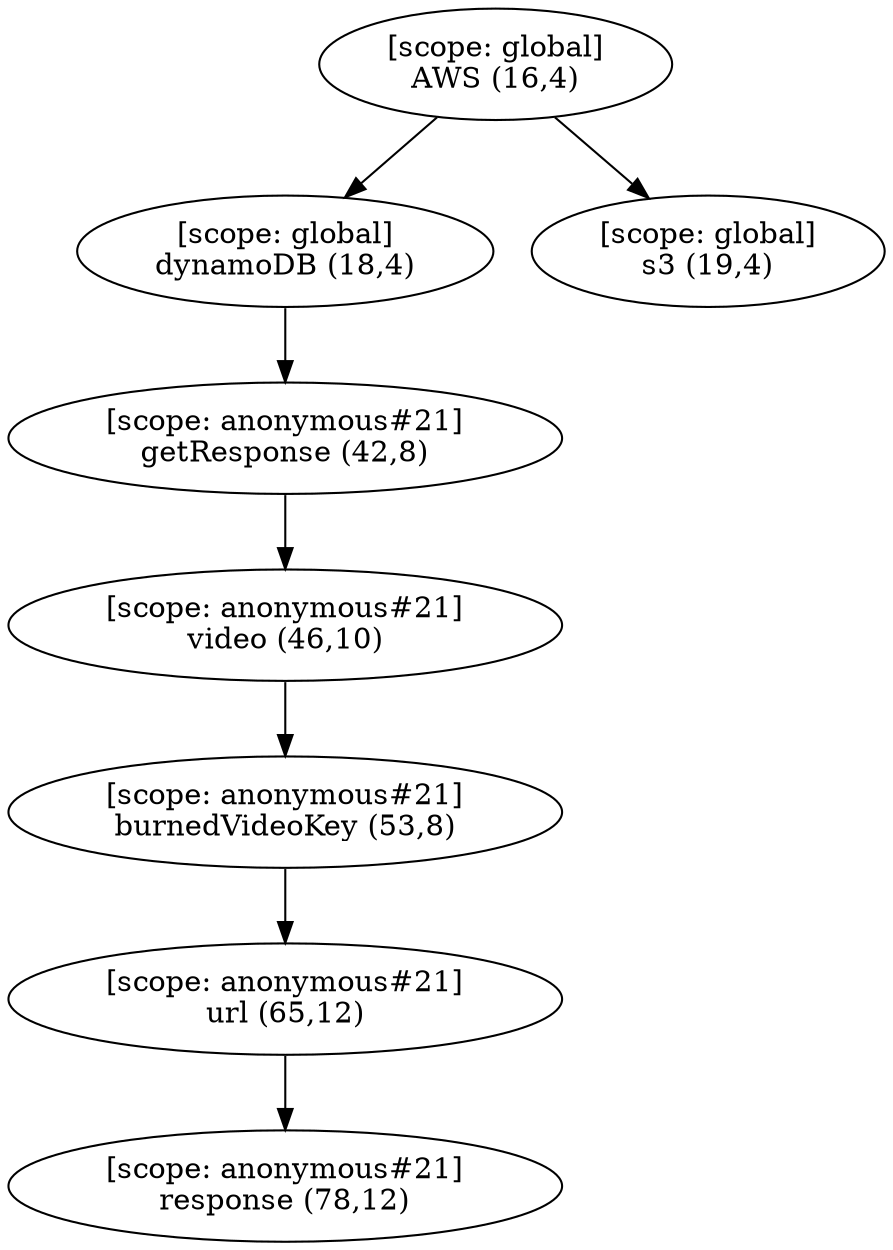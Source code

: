 digraph G {
  graph [ rankdir =TB ];
subgraph global {
  graph [ label = "Scope [global]" ];
  "[scope: global]
AWS (16,4)";
  "[scope: global]
dynamoDB (18,4)";
  "[scope: global]
s3 (19,4)";
}

subgraph anonymous_21 {
  graph [ label = "Scope [anonymous_21]" ];
  "[scope: anonymous#21]
getResponse (42,8)";
  "[scope: anonymous#21]
video (46,10)";
  "[scope: anonymous#21]
burnedVideoKey (53,8)";
  "[scope: anonymous#21]
url (65,12)";
  "[scope: anonymous#21]
response (78,12)";
}

  "[scope: global]
AWS (16,4)" -> "[scope: global]
dynamoDB (18,4)";
  "[scope: global]
AWS (16,4)" -> "[scope: global]
s3 (19,4)";
  "[scope: global]
dynamoDB (18,4)" -> "[scope: anonymous#21]
getResponse (42,8)";
  "[scope: anonymous#21]
getResponse (42,8)" -> "[scope: anonymous#21]
video (46,10)";
  "[scope: anonymous#21]
video (46,10)" -> "[scope: anonymous#21]
burnedVideoKey (53,8)";
  "[scope: anonymous#21]
burnedVideoKey (53,8)" -> "[scope: anonymous#21]
url (65,12)";
  "[scope: anonymous#21]
url (65,12)" -> "[scope: anonymous#21]
response (78,12)";
}

